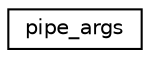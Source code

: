 digraph "Graphical Class Hierarchy"
{
 // LATEX_PDF_SIZE
  edge [fontname="Helvetica",fontsize="10",labelfontname="Helvetica",labelfontsize="10"];
  node [fontname="Helvetica",fontsize="10",shape=record];
  rankdir="LR";
  Node0 [label="pipe_args",height=0.2,width=0.4,color="black", fillcolor="white", style="filled",URL="$structpipe__args.html",tooltip=" "];
}
